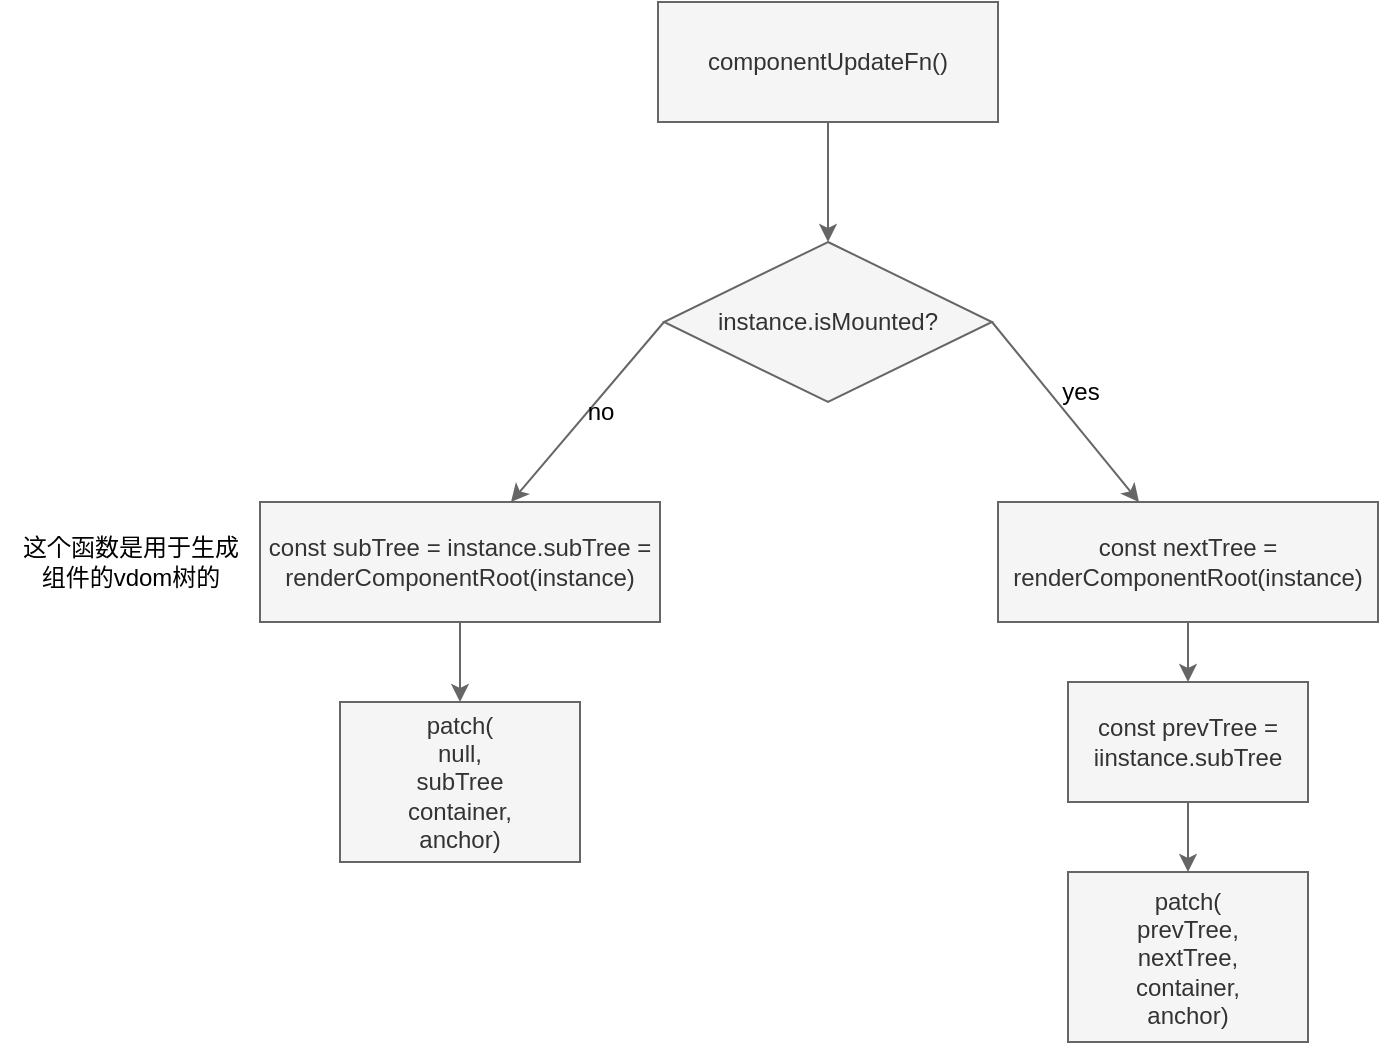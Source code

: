 <mxfile>
    <diagram id="l7EhCaUVACjtlKmBmOul" name="第 1 页">
        <mxGraphModel dx="1130" dy="779" grid="1" gridSize="10" guides="1" tooltips="1" connect="1" arrows="1" fold="1" page="1" pageScale="1" pageWidth="827" pageHeight="1169" background="#ffffff" math="0" shadow="0">
            <root>
                <mxCell id="0"/>
                <mxCell id="1" parent="0"/>
                <mxCell id="2" value="componentUpdateFn()" style="rounded=0;whiteSpace=wrap;html=1;fillColor=#f5f5f5;fontColor=#333333;strokeColor=#666666;" vertex="1" parent="1">
                    <mxGeometry x="329" y="90" width="170" height="60" as="geometry"/>
                </mxCell>
                <mxCell id="3" value="" style="endArrow=classic;html=1;exitX=0.5;exitY=1;exitDx=0;exitDy=0;fillColor=#f5f5f5;strokeColor=#666666;entryX=0.5;entryY=0;entryDx=0;entryDy=0;" edge="1" parent="1" source="2" target="6">
                    <mxGeometry width="50" height="50" relative="1" as="geometry">
                        <mxPoint x="390" y="420" as="sourcePoint"/>
                        <mxPoint x="414" y="210" as="targetPoint"/>
                    </mxGeometry>
                </mxCell>
                <mxCell id="6" value="instance.isMounted?" style="rhombus;whiteSpace=wrap;html=1;fillColor=#f5f5f5;fontColor=#333333;strokeColor=#666666;" vertex="1" parent="1">
                    <mxGeometry x="332" y="210" width="164" height="80" as="geometry"/>
                </mxCell>
                <mxCell id="7" value="" style="endArrow=classic;html=1;exitX=0;exitY=0.5;exitDx=0;exitDy=0;fillColor=#f5f5f5;strokeColor=#666666;" edge="1" parent="1" source="6" target="8">
                    <mxGeometry width="50" height="50" relative="1" as="geometry">
                        <mxPoint x="390" y="420" as="sourcePoint"/>
                        <mxPoint x="270" y="370" as="targetPoint"/>
                    </mxGeometry>
                </mxCell>
                <mxCell id="8" value="const subTree = instance.subTree = renderComponentRoot(instance)" style="rounded=0;whiteSpace=wrap;html=1;fillColor=#f5f5f5;fontColor=#333333;strokeColor=#666666;" vertex="1" parent="1">
                    <mxGeometry x="130" y="340" width="200" height="60" as="geometry"/>
                </mxCell>
                <mxCell id="9" value="&lt;font color=&quot;#000000&quot;&gt;no&lt;/font&gt;" style="text;html=1;align=center;verticalAlign=middle;resizable=0;points=[];autosize=1;strokeColor=none;fillColor=none;" vertex="1" parent="1">
                    <mxGeometry x="280" y="280" width="40" height="30" as="geometry"/>
                </mxCell>
                <mxCell id="10" value="" style="endArrow=classic;html=1;exitX=1;exitY=0.5;exitDx=0;exitDy=0;fillColor=#f5f5f5;strokeColor=#666666;" edge="1" parent="1" target="11" source="6">
                    <mxGeometry width="50" height="50" relative="1" as="geometry">
                        <mxPoint x="642" y="250" as="sourcePoint"/>
                        <mxPoint x="580" y="370" as="targetPoint"/>
                    </mxGeometry>
                </mxCell>
                <mxCell id="11" value="const nextTree = renderComponentRoot(instance)" style="rounded=0;whiteSpace=wrap;html=1;fillColor=#f5f5f5;fontColor=#333333;strokeColor=#666666;" vertex="1" parent="1">
                    <mxGeometry x="499" y="340" width="190" height="60" as="geometry"/>
                </mxCell>
                <mxCell id="12" value="&lt;font color=&quot;#000000&quot;&gt;yes&lt;/font&gt;" style="text;html=1;align=center;verticalAlign=middle;resizable=0;points=[];autosize=1;strokeColor=none;fillColor=none;" vertex="1" parent="1">
                    <mxGeometry x="520" y="270" width="40" height="30" as="geometry"/>
                </mxCell>
                <mxCell id="13" value="这个函数是用于生成&lt;br&gt;组件的vdom树的" style="text;html=1;align=center;verticalAlign=middle;resizable=0;points=[];autosize=1;strokeColor=none;fillColor=none;fontColor=#000000;" vertex="1" parent="1">
                    <mxGeometry y="350" width="130" height="40" as="geometry"/>
                </mxCell>
                <mxCell id="14" value="" style="endArrow=classic;html=1;fontColor=#000000;exitX=0.5;exitY=1;exitDx=0;exitDy=0;fillColor=#f5f5f5;strokeColor=#666666;" edge="1" parent="1" source="8" target="15">
                    <mxGeometry width="50" height="50" relative="1" as="geometry">
                        <mxPoint x="390" y="400" as="sourcePoint"/>
                        <mxPoint x="230" y="470" as="targetPoint"/>
                    </mxGeometry>
                </mxCell>
                <mxCell id="15" value="patch(&lt;br&gt;null,&lt;br&gt;subTree&lt;br&gt;container,&lt;br&gt;anchor)" style="rounded=0;whiteSpace=wrap;html=1;fontColor=#333333;fillColor=#f5f5f5;strokeColor=#666666;" vertex="1" parent="1">
                    <mxGeometry x="170" y="440" width="120" height="80" as="geometry"/>
                </mxCell>
                <mxCell id="16" value="" style="endArrow=classic;html=1;fontColor=#000000;exitX=0.5;exitY=1;exitDx=0;exitDy=0;fillColor=#f5f5f5;strokeColor=#666666;" edge="1" parent="1" source="11" target="17">
                    <mxGeometry width="50" height="50" relative="1" as="geometry">
                        <mxPoint x="390" y="360" as="sourcePoint"/>
                        <mxPoint x="590" y="450" as="targetPoint"/>
                    </mxGeometry>
                </mxCell>
                <mxCell id="17" value="const prevTree = iinstance.subTree" style="rounded=0;whiteSpace=wrap;html=1;fontColor=#333333;fillColor=#f5f5f5;strokeColor=#666666;" vertex="1" parent="1">
                    <mxGeometry x="534" y="430" width="120" height="60" as="geometry"/>
                </mxCell>
                <mxCell id="18" value="" style="endArrow=classic;html=1;fontColor=#000000;exitX=0.5;exitY=1;exitDx=0;exitDy=0;fillColor=#f5f5f5;strokeColor=#666666;" edge="1" parent="1" source="17" target="19">
                    <mxGeometry width="50" height="50" relative="1" as="geometry">
                        <mxPoint x="390" y="360" as="sourcePoint"/>
                        <mxPoint x="600" y="540" as="targetPoint"/>
                    </mxGeometry>
                </mxCell>
                <mxCell id="19" value="patch(&lt;br&gt;prevTree,&lt;br&gt;nextTree,&lt;br&gt;container,&lt;br&gt;anchor)" style="rounded=0;whiteSpace=wrap;html=1;fontColor=#333333;fillColor=#f5f5f5;strokeColor=#666666;" vertex="1" parent="1">
                    <mxGeometry x="534" y="525" width="120" height="85" as="geometry"/>
                </mxCell>
            </root>
        </mxGraphModel>
    </diagram>
</mxfile>